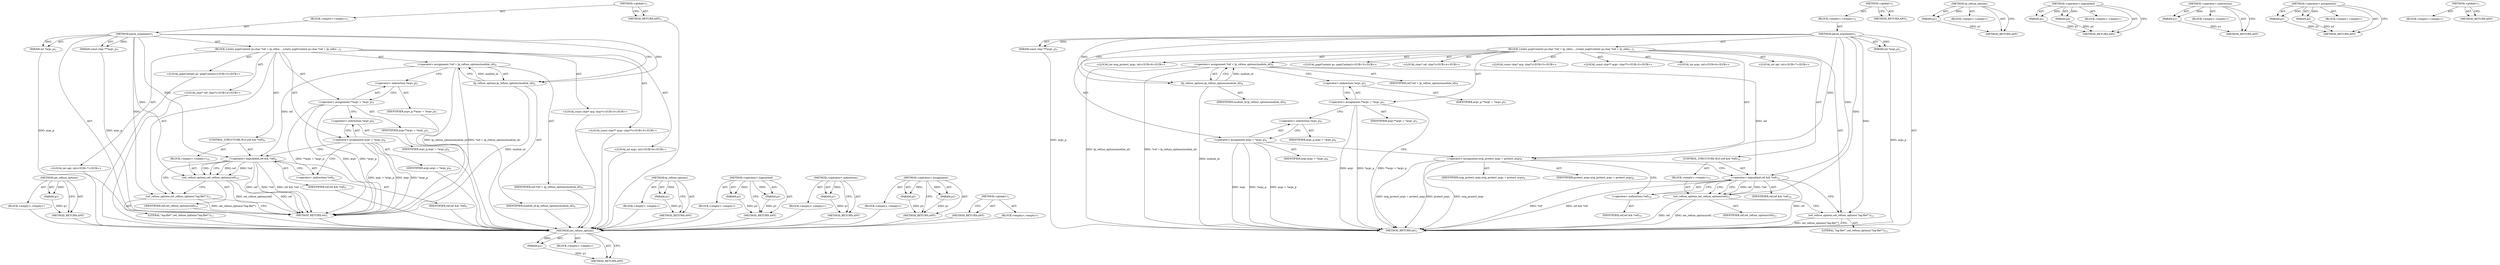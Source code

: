 digraph "&lt;global&gt;" {
vulnerable_87 [label=<(METHOD,set_refuse_options)>];
vulnerable_88 [label=<(PARAM,p1)>];
vulnerable_89 [label=<(BLOCK,&lt;empty&gt;,&lt;empty&gt;)>];
vulnerable_90 [label=<(METHOD_RETURN,ANY)>];
vulnerable_6 [label=<(METHOD,&lt;global&gt;)<SUB>1</SUB>>];
vulnerable_7 [label=<(BLOCK,&lt;empty&gt;,&lt;empty&gt;)<SUB>1</SUB>>];
vulnerable_8 [label=<(METHOD,parse_arguments)<SUB>1</SUB>>];
vulnerable_9 [label=<(PARAM,int *argc_p)<SUB>1</SUB>>];
vulnerable_10 [label=<(PARAM,const char ***argv_p)<SUB>1</SUB>>];
vulnerable_11 [label=<(BLOCK,{
	static poptContext pc;
	char *ref = lp_refus...,{
	static poptContext pc;
	char *ref = lp_refus...)<SUB>2</SUB>>];
vulnerable_12 [label="<(LOCAL,poptContext pc: poptContext)<SUB>3</SUB>>"];
vulnerable_13 [label="<(LOCAL,char* ref: char*)<SUB>4</SUB>>"];
vulnerable_14 [label=<(&lt;operator&gt;.assignment,*ref = lp_refuse_options(module_id))<SUB>4</SUB>>];
vulnerable_15 [label=<(IDENTIFIER,ref,*ref = lp_refuse_options(module_id))<SUB>4</SUB>>];
vulnerable_16 [label=<(lp_refuse_options,lp_refuse_options(module_id))<SUB>4</SUB>>];
vulnerable_17 [label=<(IDENTIFIER,module_id,lp_refuse_options(module_id))<SUB>4</SUB>>];
vulnerable_18 [label="<(LOCAL,const char* arg: char*)<SUB>5</SUB>>"];
vulnerable_19 [label="<(LOCAL,const char** argv: char**)<SUB>5</SUB>>"];
vulnerable_20 [label=<(&lt;operator&gt;.assignment,**argv = *argv_p)<SUB>5</SUB>>];
vulnerable_21 [label=<(IDENTIFIER,argv,**argv = *argv_p)<SUB>5</SUB>>];
vulnerable_22 [label=<(&lt;operator&gt;.indirection,*argv_p)<SUB>5</SUB>>];
vulnerable_23 [label=<(IDENTIFIER,argv_p,**argv = *argv_p)<SUB>5</SUB>>];
vulnerable_24 [label="<(LOCAL,int argc: int)<SUB>6</SUB>>"];
vulnerable_25 [label=<(&lt;operator&gt;.assignment,argc = *argc_p)<SUB>6</SUB>>];
vulnerable_26 [label=<(IDENTIFIER,argc,argc = *argc_p)<SUB>6</SUB>>];
vulnerable_27 [label=<(&lt;operator&gt;.indirection,*argc_p)<SUB>6</SUB>>];
vulnerable_28 [label=<(IDENTIFIER,argc_p,argc = *argc_p)<SUB>6</SUB>>];
vulnerable_29 [label="<(LOCAL,int opt: int)<SUB>7</SUB>>"];
vulnerable_30 [label=<(CONTROL_STRUCTURE,IF,if (ref &amp;&amp; *ref))<SUB>9</SUB>>];
vulnerable_31 [label=<(&lt;operator&gt;.logicalAnd,ref &amp;&amp; *ref)<SUB>9</SUB>>];
vulnerable_32 [label=<(IDENTIFIER,ref,ref &amp;&amp; *ref)<SUB>9</SUB>>];
vulnerable_33 [label=<(&lt;operator&gt;.indirection,*ref)<SUB>9</SUB>>];
vulnerable_34 [label=<(IDENTIFIER,ref,ref &amp;&amp; *ref)<SUB>9</SUB>>];
vulnerable_35 [label=<(BLOCK,&lt;empty&gt;,&lt;empty&gt;)<SUB>10</SUB>>];
vulnerable_36 [label=<(set_refuse_options,set_refuse_options(ref))<SUB>10</SUB>>];
vulnerable_37 [label=<(IDENTIFIER,ref,set_refuse_options(ref))<SUB>10</SUB>>];
vulnerable_38 [label=<(set_refuse_options,set_refuse_options(&quot;log-file*&quot;))<SUB>11</SUB>>];
vulnerable_39 [label=<(LITERAL,&quot;log-file*&quot;,set_refuse_options(&quot;log-file*&quot;))<SUB>11</SUB>>];
vulnerable_40 [label=<(METHOD_RETURN,int)<SUB>1</SUB>>];
vulnerable_42 [label=<(METHOD_RETURN,ANY)<SUB>1</SUB>>];
vulnerable_74 [label=<(METHOD,lp_refuse_options)>];
vulnerable_75 [label=<(PARAM,p1)>];
vulnerable_76 [label=<(BLOCK,&lt;empty&gt;,&lt;empty&gt;)>];
vulnerable_77 [label=<(METHOD_RETURN,ANY)>];
vulnerable_82 [label=<(METHOD,&lt;operator&gt;.logicalAnd)>];
vulnerable_83 [label=<(PARAM,p1)>];
vulnerable_84 [label=<(PARAM,p2)>];
vulnerable_85 [label=<(BLOCK,&lt;empty&gt;,&lt;empty&gt;)>];
vulnerable_86 [label=<(METHOD_RETURN,ANY)>];
vulnerable_78 [label=<(METHOD,&lt;operator&gt;.indirection)>];
vulnerable_79 [label=<(PARAM,p1)>];
vulnerable_80 [label=<(BLOCK,&lt;empty&gt;,&lt;empty&gt;)>];
vulnerable_81 [label=<(METHOD_RETURN,ANY)>];
vulnerable_69 [label=<(METHOD,&lt;operator&gt;.assignment)>];
vulnerable_70 [label=<(PARAM,p1)>];
vulnerable_71 [label=<(PARAM,p2)>];
vulnerable_72 [label=<(BLOCK,&lt;empty&gt;,&lt;empty&gt;)>];
vulnerable_73 [label=<(METHOD_RETURN,ANY)>];
vulnerable_63 [label=<(METHOD,&lt;global&gt;)<SUB>1</SUB>>];
vulnerable_64 [label=<(BLOCK,&lt;empty&gt;,&lt;empty&gt;)>];
vulnerable_65 [label=<(METHOD_RETURN,ANY)>];
fixed_91 [label=<(METHOD,set_refuse_options)>];
fixed_92 [label=<(PARAM,p1)>];
fixed_93 [label=<(BLOCK,&lt;empty&gt;,&lt;empty&gt;)>];
fixed_94 [label=<(METHOD_RETURN,ANY)>];
fixed_6 [label=<(METHOD,&lt;global&gt;)<SUB>1</SUB>>];
fixed_7 [label=<(BLOCK,&lt;empty&gt;,&lt;empty&gt;)<SUB>1</SUB>>];
fixed_8 [label=<(METHOD,parse_arguments)<SUB>1</SUB>>];
fixed_9 [label=<(PARAM,int *argc_p)<SUB>1</SUB>>];
fixed_10 [label=<(PARAM,const char ***argv_p)<SUB>1</SUB>>];
fixed_11 [label=<(BLOCK,{
	static poptContext pc;
	char *ref = lp_refus...,{
	static poptContext pc;
	char *ref = lp_refus...)<SUB>2</SUB>>];
fixed_12 [label="<(LOCAL,poptContext pc: poptContext)<SUB>3</SUB>>"];
fixed_13 [label="<(LOCAL,char* ref: char*)<SUB>4</SUB>>"];
fixed_14 [label=<(&lt;operator&gt;.assignment,*ref = lp_refuse_options(module_id))<SUB>4</SUB>>];
fixed_15 [label=<(IDENTIFIER,ref,*ref = lp_refuse_options(module_id))<SUB>4</SUB>>];
fixed_16 [label=<(lp_refuse_options,lp_refuse_options(module_id))<SUB>4</SUB>>];
fixed_17 [label=<(IDENTIFIER,module_id,lp_refuse_options(module_id))<SUB>4</SUB>>];
fixed_18 [label="<(LOCAL,const char* arg: char*)<SUB>5</SUB>>"];
fixed_19 [label="<(LOCAL,const char** argv: char**)<SUB>5</SUB>>"];
fixed_20 [label=<(&lt;operator&gt;.assignment,**argv = *argv_p)<SUB>5</SUB>>];
fixed_21 [label=<(IDENTIFIER,argv,**argv = *argv_p)<SUB>5</SUB>>];
fixed_22 [label=<(&lt;operator&gt;.indirection,*argv_p)<SUB>5</SUB>>];
fixed_23 [label=<(IDENTIFIER,argv_p,**argv = *argv_p)<SUB>5</SUB>>];
fixed_24 [label="<(LOCAL,int argc: int)<SUB>6</SUB>>"];
fixed_25 [label=<(&lt;operator&gt;.assignment,argc = *argc_p)<SUB>6</SUB>>];
fixed_26 [label=<(IDENTIFIER,argc,argc = *argc_p)<SUB>6</SUB>>];
fixed_27 [label=<(&lt;operator&gt;.indirection,*argc_p)<SUB>6</SUB>>];
fixed_28 [label=<(IDENTIFIER,argc_p,argc = *argc_p)<SUB>6</SUB>>];
fixed_29 [label="<(LOCAL,int opt: int)<SUB>7</SUB>>"];
fixed_30 [label="<(LOCAL,int orig_protect_args: int)<SUB>8</SUB>>"];
fixed_31 [label=<(&lt;operator&gt;.assignment,orig_protect_args = protect_args)<SUB>8</SUB>>];
fixed_32 [label=<(IDENTIFIER,orig_protect_args,orig_protect_args = protect_args)<SUB>8</SUB>>];
fixed_33 [label=<(IDENTIFIER,protect_args,orig_protect_args = protect_args)<SUB>8</SUB>>];
fixed_34 [label=<(CONTROL_STRUCTURE,IF,if (ref &amp;&amp; *ref))<SUB>10</SUB>>];
fixed_35 [label=<(&lt;operator&gt;.logicalAnd,ref &amp;&amp; *ref)<SUB>10</SUB>>];
fixed_36 [label=<(IDENTIFIER,ref,ref &amp;&amp; *ref)<SUB>10</SUB>>];
fixed_37 [label=<(&lt;operator&gt;.indirection,*ref)<SUB>10</SUB>>];
fixed_38 [label=<(IDENTIFIER,ref,ref &amp;&amp; *ref)<SUB>10</SUB>>];
fixed_39 [label=<(BLOCK,&lt;empty&gt;,&lt;empty&gt;)<SUB>11</SUB>>];
fixed_40 [label=<(set_refuse_options,set_refuse_options(ref))<SUB>11</SUB>>];
fixed_41 [label=<(IDENTIFIER,ref,set_refuse_options(ref))<SUB>11</SUB>>];
fixed_42 [label=<(set_refuse_options,set_refuse_options(&quot;log-file*&quot;))<SUB>12</SUB>>];
fixed_43 [label=<(LITERAL,&quot;log-file*&quot;,set_refuse_options(&quot;log-file*&quot;))<SUB>12</SUB>>];
fixed_44 [label=<(METHOD_RETURN,int)<SUB>1</SUB>>];
fixed_46 [label=<(METHOD_RETURN,ANY)<SUB>1</SUB>>];
fixed_78 [label=<(METHOD,lp_refuse_options)>];
fixed_79 [label=<(PARAM,p1)>];
fixed_80 [label=<(BLOCK,&lt;empty&gt;,&lt;empty&gt;)>];
fixed_81 [label=<(METHOD_RETURN,ANY)>];
fixed_86 [label=<(METHOD,&lt;operator&gt;.logicalAnd)>];
fixed_87 [label=<(PARAM,p1)>];
fixed_88 [label=<(PARAM,p2)>];
fixed_89 [label=<(BLOCK,&lt;empty&gt;,&lt;empty&gt;)>];
fixed_90 [label=<(METHOD_RETURN,ANY)>];
fixed_82 [label=<(METHOD,&lt;operator&gt;.indirection)>];
fixed_83 [label=<(PARAM,p1)>];
fixed_84 [label=<(BLOCK,&lt;empty&gt;,&lt;empty&gt;)>];
fixed_85 [label=<(METHOD_RETURN,ANY)>];
fixed_73 [label=<(METHOD,&lt;operator&gt;.assignment)>];
fixed_74 [label=<(PARAM,p1)>];
fixed_75 [label=<(PARAM,p2)>];
fixed_76 [label=<(BLOCK,&lt;empty&gt;,&lt;empty&gt;)>];
fixed_77 [label=<(METHOD_RETURN,ANY)>];
fixed_67 [label=<(METHOD,&lt;global&gt;)<SUB>1</SUB>>];
fixed_68 [label=<(BLOCK,&lt;empty&gt;,&lt;empty&gt;)>];
fixed_69 [label=<(METHOD_RETURN,ANY)>];
vulnerable_87 -> vulnerable_88  [key=0, label="AST: "];
vulnerable_87 -> vulnerable_88  [key=1, label="DDG: "];
vulnerable_87 -> vulnerable_89  [key=0, label="AST: "];
vulnerable_87 -> vulnerable_90  [key=0, label="AST: "];
vulnerable_87 -> vulnerable_90  [key=1, label="CFG: "];
vulnerable_88 -> vulnerable_90  [key=0, label="DDG: p1"];
vulnerable_89 -> fixed_91  [key=0];
vulnerable_90 -> fixed_91  [key=0];
vulnerable_6 -> vulnerable_7  [key=0, label="AST: "];
vulnerable_6 -> vulnerable_42  [key=0, label="AST: "];
vulnerable_6 -> vulnerable_42  [key=1, label="CFG: "];
vulnerable_7 -> vulnerable_8  [key=0, label="AST: "];
vulnerable_8 -> vulnerable_9  [key=0, label="AST: "];
vulnerable_8 -> vulnerable_9  [key=1, label="DDG: "];
vulnerable_8 -> vulnerable_10  [key=0, label="AST: "];
vulnerable_8 -> vulnerable_10  [key=1, label="DDG: "];
vulnerable_8 -> vulnerable_11  [key=0, label="AST: "];
vulnerable_8 -> vulnerable_40  [key=0, label="AST: "];
vulnerable_8 -> vulnerable_16  [key=0, label="CFG: "];
vulnerable_8 -> vulnerable_16  [key=1, label="DDG: "];
vulnerable_8 -> vulnerable_38  [key=0, label="DDG: "];
vulnerable_8 -> vulnerable_31  [key=0, label="DDG: "];
vulnerable_8 -> vulnerable_36  [key=0, label="DDG: "];
vulnerable_9 -> vulnerable_40  [key=0, label="DDG: argc_p"];
vulnerable_10 -> vulnerable_40  [key=0, label="DDG: argv_p"];
vulnerable_11 -> vulnerable_12  [key=0, label="AST: "];
vulnerable_11 -> vulnerable_13  [key=0, label="AST: "];
vulnerable_11 -> vulnerable_14  [key=0, label="AST: "];
vulnerable_11 -> vulnerable_18  [key=0, label="AST: "];
vulnerable_11 -> vulnerable_19  [key=0, label="AST: "];
vulnerable_11 -> vulnerable_20  [key=0, label="AST: "];
vulnerable_11 -> vulnerable_24  [key=0, label="AST: "];
vulnerable_11 -> vulnerable_25  [key=0, label="AST: "];
vulnerable_11 -> vulnerable_29  [key=0, label="AST: "];
vulnerable_11 -> vulnerable_30  [key=0, label="AST: "];
vulnerable_11 -> vulnerable_38  [key=0, label="AST: "];
vulnerable_12 -> fixed_91  [key=0];
vulnerable_13 -> fixed_91  [key=0];
vulnerable_14 -> vulnerable_15  [key=0, label="AST: "];
vulnerable_14 -> vulnerable_16  [key=0, label="AST: "];
vulnerable_14 -> vulnerable_22  [key=0, label="CFG: "];
vulnerable_14 -> vulnerable_40  [key=0, label="DDG: lp_refuse_options(module_id)"];
vulnerable_14 -> vulnerable_40  [key=1, label="DDG: *ref = lp_refuse_options(module_id)"];
vulnerable_14 -> vulnerable_31  [key=0, label="DDG: ref"];
vulnerable_15 -> fixed_91  [key=0];
vulnerable_16 -> vulnerable_17  [key=0, label="AST: "];
vulnerable_16 -> vulnerable_14  [key=0, label="CFG: "];
vulnerable_16 -> vulnerable_14  [key=1, label="DDG: module_id"];
vulnerable_16 -> vulnerable_40  [key=0, label="DDG: module_id"];
vulnerable_17 -> fixed_91  [key=0];
vulnerable_18 -> fixed_91  [key=0];
vulnerable_19 -> fixed_91  [key=0];
vulnerable_20 -> vulnerable_21  [key=0, label="AST: "];
vulnerable_20 -> vulnerable_22  [key=0, label="AST: "];
vulnerable_20 -> vulnerable_27  [key=0, label="CFG: "];
vulnerable_20 -> vulnerable_40  [key=0, label="DDG: argv"];
vulnerable_20 -> vulnerable_40  [key=1, label="DDG: *argv_p"];
vulnerable_20 -> vulnerable_40  [key=2, label="DDG: **argv = *argv_p"];
vulnerable_21 -> fixed_91  [key=0];
vulnerable_22 -> vulnerable_23  [key=0, label="AST: "];
vulnerable_22 -> vulnerable_20  [key=0, label="CFG: "];
vulnerable_23 -> fixed_91  [key=0];
vulnerable_24 -> fixed_91  [key=0];
vulnerable_25 -> vulnerable_26  [key=0, label="AST: "];
vulnerable_25 -> vulnerable_27  [key=0, label="AST: "];
vulnerable_25 -> vulnerable_31  [key=0, label="CFG: "];
vulnerable_25 -> vulnerable_33  [key=0, label="CFG: "];
vulnerable_25 -> vulnerable_40  [key=0, label="DDG: argc"];
vulnerable_25 -> vulnerable_40  [key=1, label="DDG: *argc_p"];
vulnerable_25 -> vulnerable_40  [key=2, label="DDG: argc = *argc_p"];
vulnerable_26 -> fixed_91  [key=0];
vulnerable_27 -> vulnerable_28  [key=0, label="AST: "];
vulnerable_27 -> vulnerable_25  [key=0, label="CFG: "];
vulnerable_28 -> fixed_91  [key=0];
vulnerable_29 -> fixed_91  [key=0];
vulnerable_30 -> vulnerable_31  [key=0, label="AST: "];
vulnerable_30 -> vulnerable_35  [key=0, label="AST: "];
vulnerable_31 -> vulnerable_32  [key=0, label="AST: "];
vulnerable_31 -> vulnerable_33  [key=0, label="AST: "];
vulnerable_31 -> vulnerable_36  [key=0, label="CFG: "];
vulnerable_31 -> vulnerable_36  [key=1, label="DDG: ref"];
vulnerable_31 -> vulnerable_36  [key=2, label="DDG: *ref"];
vulnerable_31 -> vulnerable_36  [key=3, label="CDG: "];
vulnerable_31 -> vulnerable_38  [key=0, label="CFG: "];
vulnerable_31 -> vulnerable_40  [key=0, label="DDG: ref"];
vulnerable_31 -> vulnerable_40  [key=1, label="DDG: *ref"];
vulnerable_31 -> vulnerable_40  [key=2, label="DDG: ref &amp;&amp; *ref"];
vulnerable_32 -> fixed_91  [key=0];
vulnerable_33 -> vulnerable_34  [key=0, label="AST: "];
vulnerable_33 -> vulnerable_31  [key=0, label="CFG: "];
vulnerable_34 -> fixed_91  [key=0];
vulnerable_35 -> vulnerable_36  [key=0, label="AST: "];
vulnerable_36 -> vulnerable_37  [key=0, label="AST: "];
vulnerable_36 -> vulnerable_38  [key=0, label="CFG: "];
vulnerable_36 -> vulnerable_40  [key=0, label="DDG: ref"];
vulnerable_36 -> vulnerable_40  [key=1, label="DDG: set_refuse_options(ref)"];
vulnerable_37 -> fixed_91  [key=0];
vulnerable_38 -> vulnerable_39  [key=0, label="AST: "];
vulnerable_38 -> vulnerable_40  [key=0, label="CFG: "];
vulnerable_38 -> vulnerable_40  [key=1, label="DDG: set_refuse_options(&quot;log-file*&quot;)"];
vulnerable_39 -> fixed_91  [key=0];
vulnerable_40 -> fixed_91  [key=0];
vulnerable_42 -> fixed_91  [key=0];
vulnerable_74 -> vulnerable_75  [key=0, label="AST: "];
vulnerable_74 -> vulnerable_75  [key=1, label="DDG: "];
vulnerable_74 -> vulnerable_76  [key=0, label="AST: "];
vulnerable_74 -> vulnerable_77  [key=0, label="AST: "];
vulnerable_74 -> vulnerable_77  [key=1, label="CFG: "];
vulnerable_75 -> vulnerable_77  [key=0, label="DDG: p1"];
vulnerable_76 -> fixed_91  [key=0];
vulnerable_77 -> fixed_91  [key=0];
vulnerable_82 -> vulnerable_83  [key=0, label="AST: "];
vulnerable_82 -> vulnerable_83  [key=1, label="DDG: "];
vulnerable_82 -> vulnerable_85  [key=0, label="AST: "];
vulnerable_82 -> vulnerable_84  [key=0, label="AST: "];
vulnerable_82 -> vulnerable_84  [key=1, label="DDG: "];
vulnerable_82 -> vulnerable_86  [key=0, label="AST: "];
vulnerable_82 -> vulnerable_86  [key=1, label="CFG: "];
vulnerable_83 -> vulnerable_86  [key=0, label="DDG: p1"];
vulnerable_84 -> vulnerable_86  [key=0, label="DDG: p2"];
vulnerable_85 -> fixed_91  [key=0];
vulnerable_86 -> fixed_91  [key=0];
vulnerable_78 -> vulnerable_79  [key=0, label="AST: "];
vulnerable_78 -> vulnerable_79  [key=1, label="DDG: "];
vulnerable_78 -> vulnerable_80  [key=0, label="AST: "];
vulnerable_78 -> vulnerable_81  [key=0, label="AST: "];
vulnerable_78 -> vulnerable_81  [key=1, label="CFG: "];
vulnerable_79 -> vulnerable_81  [key=0, label="DDG: p1"];
vulnerable_80 -> fixed_91  [key=0];
vulnerable_81 -> fixed_91  [key=0];
vulnerable_69 -> vulnerable_70  [key=0, label="AST: "];
vulnerable_69 -> vulnerable_70  [key=1, label="DDG: "];
vulnerable_69 -> vulnerable_72  [key=0, label="AST: "];
vulnerable_69 -> vulnerable_71  [key=0, label="AST: "];
vulnerable_69 -> vulnerable_71  [key=1, label="DDG: "];
vulnerable_69 -> vulnerable_73  [key=0, label="AST: "];
vulnerable_69 -> vulnerable_73  [key=1, label="CFG: "];
vulnerable_70 -> vulnerable_73  [key=0, label="DDG: p1"];
vulnerable_71 -> vulnerable_73  [key=0, label="DDG: p2"];
vulnerable_72 -> fixed_91  [key=0];
vulnerable_73 -> fixed_91  [key=0];
vulnerable_63 -> vulnerable_64  [key=0, label="AST: "];
vulnerable_63 -> vulnerable_65  [key=0, label="AST: "];
vulnerable_63 -> vulnerable_65  [key=1, label="CFG: "];
vulnerable_64 -> fixed_91  [key=0];
vulnerable_65 -> fixed_91  [key=0];
fixed_91 -> fixed_92  [key=0, label="AST: "];
fixed_91 -> fixed_92  [key=1, label="DDG: "];
fixed_91 -> fixed_93  [key=0, label="AST: "];
fixed_91 -> fixed_94  [key=0, label="AST: "];
fixed_91 -> fixed_94  [key=1, label="CFG: "];
fixed_92 -> fixed_94  [key=0, label="DDG: p1"];
fixed_6 -> fixed_7  [key=0, label="AST: "];
fixed_6 -> fixed_46  [key=0, label="AST: "];
fixed_6 -> fixed_46  [key=1, label="CFG: "];
fixed_7 -> fixed_8  [key=0, label="AST: "];
fixed_8 -> fixed_9  [key=0, label="AST: "];
fixed_8 -> fixed_9  [key=1, label="DDG: "];
fixed_8 -> fixed_10  [key=0, label="AST: "];
fixed_8 -> fixed_10  [key=1, label="DDG: "];
fixed_8 -> fixed_11  [key=0, label="AST: "];
fixed_8 -> fixed_44  [key=0, label="AST: "];
fixed_8 -> fixed_16  [key=0, label="CFG: "];
fixed_8 -> fixed_16  [key=1, label="DDG: "];
fixed_8 -> fixed_31  [key=0, label="DDG: "];
fixed_8 -> fixed_42  [key=0, label="DDG: "];
fixed_8 -> fixed_35  [key=0, label="DDG: "];
fixed_8 -> fixed_40  [key=0, label="DDG: "];
fixed_9 -> fixed_44  [key=0, label="DDG: argc_p"];
fixed_10 -> fixed_44  [key=0, label="DDG: argv_p"];
fixed_11 -> fixed_12  [key=0, label="AST: "];
fixed_11 -> fixed_13  [key=0, label="AST: "];
fixed_11 -> fixed_14  [key=0, label="AST: "];
fixed_11 -> fixed_18  [key=0, label="AST: "];
fixed_11 -> fixed_19  [key=0, label="AST: "];
fixed_11 -> fixed_20  [key=0, label="AST: "];
fixed_11 -> fixed_24  [key=0, label="AST: "];
fixed_11 -> fixed_25  [key=0, label="AST: "];
fixed_11 -> fixed_29  [key=0, label="AST: "];
fixed_11 -> fixed_30  [key=0, label="AST: "];
fixed_11 -> fixed_31  [key=0, label="AST: "];
fixed_11 -> fixed_34  [key=0, label="AST: "];
fixed_11 -> fixed_42  [key=0, label="AST: "];
fixed_14 -> fixed_15  [key=0, label="AST: "];
fixed_14 -> fixed_16  [key=0, label="AST: "];
fixed_14 -> fixed_22  [key=0, label="CFG: "];
fixed_14 -> fixed_44  [key=0, label="DDG: lp_refuse_options(module_id)"];
fixed_14 -> fixed_44  [key=1, label="DDG: *ref = lp_refuse_options(module_id)"];
fixed_14 -> fixed_35  [key=0, label="DDG: ref"];
fixed_16 -> fixed_17  [key=0, label="AST: "];
fixed_16 -> fixed_14  [key=0, label="CFG: "];
fixed_16 -> fixed_14  [key=1, label="DDG: module_id"];
fixed_16 -> fixed_44  [key=0, label="DDG: module_id"];
fixed_20 -> fixed_21  [key=0, label="AST: "];
fixed_20 -> fixed_22  [key=0, label="AST: "];
fixed_20 -> fixed_27  [key=0, label="CFG: "];
fixed_20 -> fixed_44  [key=0, label="DDG: argv"];
fixed_20 -> fixed_44  [key=1, label="DDG: *argv_p"];
fixed_20 -> fixed_44  [key=2, label="DDG: **argv = *argv_p"];
fixed_22 -> fixed_23  [key=0, label="AST: "];
fixed_22 -> fixed_20  [key=0, label="CFG: "];
fixed_25 -> fixed_26  [key=0, label="AST: "];
fixed_25 -> fixed_27  [key=0, label="AST: "];
fixed_25 -> fixed_31  [key=0, label="CFG: "];
fixed_25 -> fixed_44  [key=0, label="DDG: argc"];
fixed_25 -> fixed_44  [key=1, label="DDG: *argc_p"];
fixed_25 -> fixed_44  [key=2, label="DDG: argc = *argc_p"];
fixed_27 -> fixed_28  [key=0, label="AST: "];
fixed_27 -> fixed_25  [key=0, label="CFG: "];
fixed_31 -> fixed_32  [key=0, label="AST: "];
fixed_31 -> fixed_33  [key=0, label="AST: "];
fixed_31 -> fixed_35  [key=0, label="CFG: "];
fixed_31 -> fixed_37  [key=0, label="CFG: "];
fixed_31 -> fixed_44  [key=0, label="DDG: orig_protect_args"];
fixed_31 -> fixed_44  [key=1, label="DDG: orig_protect_args = protect_args"];
fixed_31 -> fixed_44  [key=2, label="DDG: protect_args"];
fixed_34 -> fixed_35  [key=0, label="AST: "];
fixed_34 -> fixed_39  [key=0, label="AST: "];
fixed_35 -> fixed_36  [key=0, label="AST: "];
fixed_35 -> fixed_37  [key=0, label="AST: "];
fixed_35 -> fixed_40  [key=0, label="CFG: "];
fixed_35 -> fixed_40  [key=1, label="DDG: ref"];
fixed_35 -> fixed_40  [key=2, label="DDG: *ref"];
fixed_35 -> fixed_40  [key=3, label="CDG: "];
fixed_35 -> fixed_42  [key=0, label="CFG: "];
fixed_35 -> fixed_44  [key=0, label="DDG: ref"];
fixed_35 -> fixed_44  [key=1, label="DDG: *ref"];
fixed_35 -> fixed_44  [key=2, label="DDG: ref &amp;&amp; *ref"];
fixed_37 -> fixed_38  [key=0, label="AST: "];
fixed_37 -> fixed_35  [key=0, label="CFG: "];
fixed_39 -> fixed_40  [key=0, label="AST: "];
fixed_40 -> fixed_41  [key=0, label="AST: "];
fixed_40 -> fixed_42  [key=0, label="CFG: "];
fixed_40 -> fixed_44  [key=0, label="DDG: ref"];
fixed_40 -> fixed_44  [key=1, label="DDG: set_refuse_options(ref)"];
fixed_42 -> fixed_43  [key=0, label="AST: "];
fixed_42 -> fixed_44  [key=0, label="CFG: "];
fixed_42 -> fixed_44  [key=1, label="DDG: set_refuse_options(&quot;log-file*&quot;)"];
fixed_78 -> fixed_79  [key=0, label="AST: "];
fixed_78 -> fixed_79  [key=1, label="DDG: "];
fixed_78 -> fixed_80  [key=0, label="AST: "];
fixed_78 -> fixed_81  [key=0, label="AST: "];
fixed_78 -> fixed_81  [key=1, label="CFG: "];
fixed_79 -> fixed_81  [key=0, label="DDG: p1"];
fixed_86 -> fixed_87  [key=0, label="AST: "];
fixed_86 -> fixed_87  [key=1, label="DDG: "];
fixed_86 -> fixed_89  [key=0, label="AST: "];
fixed_86 -> fixed_88  [key=0, label="AST: "];
fixed_86 -> fixed_88  [key=1, label="DDG: "];
fixed_86 -> fixed_90  [key=0, label="AST: "];
fixed_86 -> fixed_90  [key=1, label="CFG: "];
fixed_87 -> fixed_90  [key=0, label="DDG: p1"];
fixed_88 -> fixed_90  [key=0, label="DDG: p2"];
fixed_82 -> fixed_83  [key=0, label="AST: "];
fixed_82 -> fixed_83  [key=1, label="DDG: "];
fixed_82 -> fixed_84  [key=0, label="AST: "];
fixed_82 -> fixed_85  [key=0, label="AST: "];
fixed_82 -> fixed_85  [key=1, label="CFG: "];
fixed_83 -> fixed_85  [key=0, label="DDG: p1"];
fixed_73 -> fixed_74  [key=0, label="AST: "];
fixed_73 -> fixed_74  [key=1, label="DDG: "];
fixed_73 -> fixed_76  [key=0, label="AST: "];
fixed_73 -> fixed_75  [key=0, label="AST: "];
fixed_73 -> fixed_75  [key=1, label="DDG: "];
fixed_73 -> fixed_77  [key=0, label="AST: "];
fixed_73 -> fixed_77  [key=1, label="CFG: "];
fixed_74 -> fixed_77  [key=0, label="DDG: p1"];
fixed_75 -> fixed_77  [key=0, label="DDG: p2"];
fixed_67 -> fixed_68  [key=0, label="AST: "];
fixed_67 -> fixed_69  [key=0, label="AST: "];
fixed_67 -> fixed_69  [key=1, label="CFG: "];
}
